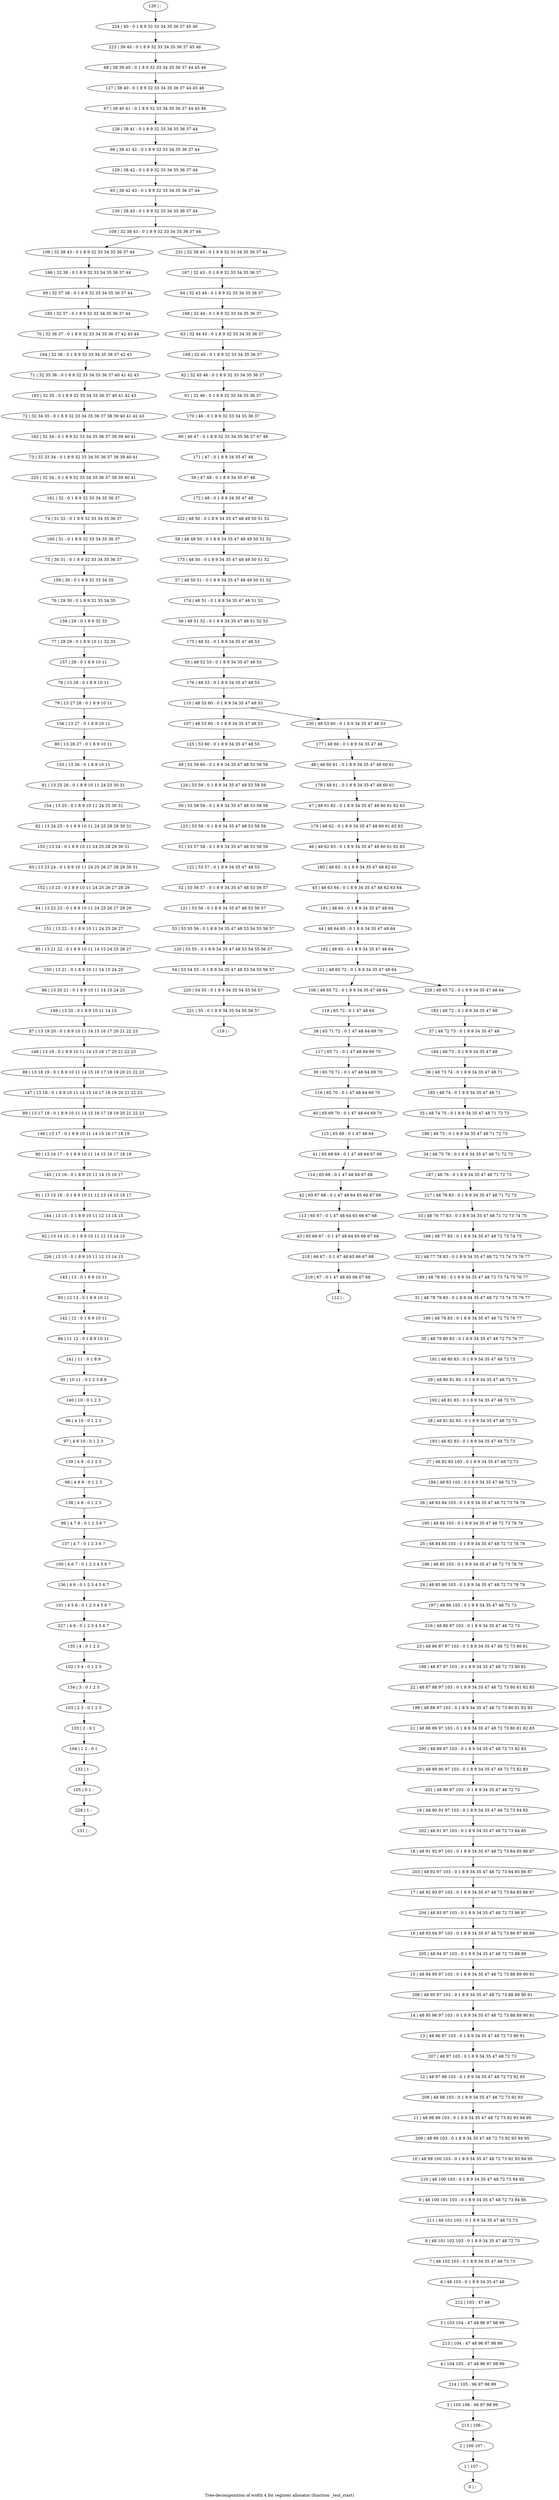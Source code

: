 digraph G {
graph [label="Tree-decomposition of width 4 for register allocator (function _test_start)"]
0[label="0 | : "];
1[label="1 | 107 : "];
2[label="2 | 106 107 : "];
3[label="3 | 105 106 : 96 97 98 99 "];
4[label="4 | 104 105 : 47 48 96 97 98 99 "];
5[label="5 | 103 104 : 47 48 96 97 98 99 "];
6[label="6 | 48 103 : 0 1 8 9 34 35 47 48 "];
7[label="7 | 48 102 103 : 0 1 8 9 34 35 47 48 72 73 "];
8[label="8 | 48 101 102 103 : 0 1 8 9 34 35 47 48 72 73 "];
9[label="9 | 48 100 101 103 : 0 1 8 9 34 35 47 48 72 73 94 95 "];
10[label="10 | 48 99 100 103 : 0 1 8 9 34 35 47 48 72 73 92 93 94 95 "];
11[label="11 | 48 98 99 103 : 0 1 8 9 34 35 47 48 72 73 92 93 94 95 "];
12[label="12 | 48 97 98 103 : 0 1 8 9 34 35 47 48 72 73 92 93 "];
13[label="13 | 48 96 97 103 : 0 1 8 9 34 35 47 48 72 73 90 91 "];
14[label="14 | 48 95 96 97 103 : 0 1 8 9 34 35 47 48 72 73 88 89 90 91 "];
15[label="15 | 48 94 95 97 103 : 0 1 8 9 34 35 47 48 72 73 88 89 90 91 "];
16[label="16 | 48 93 94 97 103 : 0 1 8 9 34 35 47 48 72 73 86 87 88 89 "];
17[label="17 | 48 92 93 97 103 : 0 1 8 9 34 35 47 48 72 73 84 85 86 87 "];
18[label="18 | 48 91 92 97 103 : 0 1 8 9 34 35 47 48 72 73 84 85 86 87 "];
19[label="19 | 48 90 91 97 103 : 0 1 8 9 34 35 47 48 72 73 84 85 "];
20[label="20 | 48 89 90 97 103 : 0 1 8 9 34 35 47 48 72 73 82 83 "];
21[label="21 | 48 88 89 97 103 : 0 1 8 9 34 35 47 48 72 73 80 81 82 83 "];
22[label="22 | 48 87 88 97 103 : 0 1 8 9 34 35 47 48 72 73 80 81 82 83 "];
23[label="23 | 48 86 87 97 103 : 0 1 8 9 34 35 47 48 72 73 80 81 "];
24[label="24 | 48 85 86 103 : 0 1 8 9 34 35 47 48 72 73 78 79 "];
25[label="25 | 48 84 85 103 : 0 1 8 9 34 35 47 48 72 73 78 79 "];
26[label="26 | 48 83 84 103 : 0 1 8 9 34 35 47 48 72 73 78 79 "];
27[label="27 | 48 82 83 103 : 0 1 8 9 34 35 47 48 72 73 "];
28[label="28 | 48 81 82 83 : 0 1 8 9 34 35 47 48 72 73 "];
29[label="29 | 48 80 81 83 : 0 1 8 9 34 35 47 48 72 73 "];
30[label="30 | 48 79 80 83 : 0 1 8 9 34 35 47 48 72 73 76 77 "];
31[label="31 | 48 78 79 83 : 0 1 8 9 34 35 47 48 72 73 74 75 76 77 "];
32[label="32 | 48 77 78 83 : 0 1 8 9 34 35 47 48 72 73 74 75 76 77 "];
33[label="33 | 48 76 77 83 : 0 1 8 9 34 35 47 48 71 72 73 74 75 "];
34[label="34 | 48 75 76 : 0 1 8 9 34 35 47 48 71 72 73 "];
35[label="35 | 48 74 75 : 0 1 8 9 34 35 47 48 71 72 73 "];
36[label="36 | 48 73 74 : 0 1 8 9 34 35 47 48 71 "];
37[label="37 | 48 72 73 : 0 1 8 9 34 35 47 48 "];
38[label="38 | 65 71 72 : 0 1 47 48 64 69 70 "];
39[label="39 | 65 70 71 : 0 1 47 48 64 69 70 "];
40[label="40 | 65 69 70 : 0 1 47 48 64 69 70 "];
41[label="41 | 65 68 69 : 0 1 47 48 64 67 68 "];
42[label="42 | 65 67 68 : 0 1 47 48 64 65 66 67 68 "];
43[label="43 | 65 66 67 : 0 1 47 48 64 65 66 67 68 "];
44[label="44 | 48 64 65 : 0 1 8 9 34 35 47 48 64 "];
45[label="45 | 48 63 64 : 0 1 8 9 34 35 47 48 62 63 64 "];
46[label="46 | 48 62 63 : 0 1 8 9 34 35 47 48 60 61 62 63 "];
47[label="47 | 48 61 62 : 0 1 8 9 34 35 47 48 60 61 62 63 "];
48[label="48 | 48 60 61 : 0 1 8 9 34 35 47 48 60 61 "];
49[label="49 | 53 59 60 : 0 1 8 9 34 35 47 48 53 58 59 "];
50[label="50 | 53 58 59 : 0 1 8 9 34 35 47 48 53 58 59 "];
51[label="51 | 53 57 58 : 0 1 8 9 34 35 47 48 53 58 59 "];
52[label="52 | 53 56 57 : 0 1 8 9 34 35 47 48 53 56 57 "];
53[label="53 | 53 55 56 : 0 1 8 9 34 35 47 48 53 54 55 56 57 "];
54[label="54 | 53 54 55 : 0 1 8 9 34 35 47 48 53 54 55 56 57 "];
55[label="55 | 48 52 53 : 0 1 8 9 34 35 47 48 53 "];
56[label="56 | 48 51 52 : 0 1 8 9 34 35 47 48 51 52 53 "];
57[label="57 | 48 50 51 : 0 1 8 9 34 35 47 48 49 50 51 52 "];
58[label="58 | 48 49 50 : 0 1 8 9 34 35 47 48 49 50 51 52 "];
59[label="59 | 47 48 : 0 1 8 9 34 35 47 48 "];
60[label="60 | 46 47 : 0 1 8 9 32 33 34 35 36 37 47 48 "];
61[label="61 | 32 46 : 0 1 8 9 32 33 34 35 36 37 "];
62[label="62 | 32 45 46 : 0 1 8 9 32 33 34 35 36 37 "];
63[label="63 | 32 44 45 : 0 1 8 9 32 33 34 35 36 37 "];
64[label="64 | 32 43 44 : 0 1 8 9 32 33 34 35 36 37 "];
65[label="65 | 38 42 43 : 0 1 8 9 32 33 34 35 36 37 44 "];
66[label="66 | 38 41 42 : 0 1 8 9 32 33 34 35 36 37 44 "];
67[label="67 | 38 40 41 : 0 1 8 9 32 33 34 35 36 37 44 45 46 "];
68[label="68 | 38 39 40 : 0 1 8 9 32 33 34 35 36 37 44 45 46 "];
69[label="69 | 32 37 38 : 0 1 8 9 32 33 34 35 36 37 44 "];
70[label="70 | 32 36 37 : 0 1 8 9 32 33 34 35 36 37 42 43 44 "];
71[label="71 | 32 35 36 : 0 1 8 9 32 33 34 35 36 37 40 41 42 43 "];
72[label="72 | 32 34 35 : 0 1 8 9 32 33 34 35 36 37 38 39 40 41 42 43 "];
73[label="73 | 32 33 34 : 0 1 8 9 32 33 34 35 36 37 38 39 40 41 "];
74[label="74 | 31 32 : 0 1 8 9 32 33 34 35 36 37 "];
75[label="75 | 30 31 : 0 1 8 9 32 33 34 35 36 37 "];
76[label="76 | 29 30 : 0 1 8 9 32 33 34 35 "];
77[label="77 | 28 29 : 0 1 8 9 10 11 32 33 "];
78[label="78 | 13 28 : 0 1 8 9 10 11 "];
79[label="79 | 13 27 28 : 0 1 8 9 10 11 "];
80[label="80 | 13 26 27 : 0 1 8 9 10 11 "];
81[label="81 | 13 25 26 : 0 1 8 9 10 11 24 25 30 31 "];
82[label="82 | 13 24 25 : 0 1 8 9 10 11 24 25 28 29 30 31 "];
83[label="83 | 13 23 24 : 0 1 8 9 10 11 24 25 26 27 28 29 30 31 "];
84[label="84 | 13 22 23 : 0 1 8 9 10 11 24 25 26 27 28 29 "];
85[label="85 | 13 21 22 : 0 1 8 9 10 11 14 15 24 25 26 27 "];
86[label="86 | 13 20 21 : 0 1 8 9 10 11 14 15 24 25 "];
87[label="87 | 13 19 20 : 0 1 8 9 10 11 14 15 16 17 20 21 22 23 "];
88[label="88 | 13 18 19 : 0 1 8 9 10 11 14 15 16 17 18 19 20 21 22 23 "];
89[label="89 | 13 17 18 : 0 1 8 9 10 11 14 15 16 17 18 19 20 21 22 23 "];
90[label="90 | 13 16 17 : 0 1 8 9 10 11 14 15 16 17 18 19 "];
91[label="91 | 13 15 16 : 0 1 8 9 10 11 12 13 14 15 16 17 "];
92[label="92 | 13 14 15 : 0 1 8 9 10 11 12 13 14 15 "];
93[label="93 | 12 13 : 0 1 8 9 10 11 "];
94[label="94 | 11 12 : 0 1 8 9 10 11 "];
95[label="95 | 10 11 : 0 1 2 3 8 9 "];
96[label="96 | 4 10 : 0 1 2 3 "];
97[label="97 | 4 9 10 : 0 1 2 3 "];
98[label="98 | 4 8 9 : 0 1 2 3 "];
99[label="99 | 4 7 8 : 0 1 2 3 6 7 "];
100[label="100 | 4 6 7 : 0 1 2 3 4 5 6 7 "];
101[label="101 | 4 5 6 : 0 1 2 3 4 5 6 7 "];
102[label="102 | 3 4 : 0 1 2 3 "];
103[label="103 | 2 3 : 0 1 2 3 "];
104[label="104 | 1 2 : 0 1 "];
105[label="105 | 0 1 : "];
106[label="106 | 48 65 72 : 0 1 8 9 34 35 47 48 64 "];
107[label="107 | 48 53 60 : 0 1 8 9 34 35 47 48 53 "];
108[label="108 | 32 38 43 : 0 1 8 9 32 33 34 35 36 37 44 "];
109[label="109 | 32 38 43 : 0 1 8 9 32 33 34 35 36 37 44 "];
110[label="110 | 48 53 60 : 0 1 8 9 34 35 47 48 53 "];
111[label="111 | 48 65 72 : 0 1 8 9 34 35 47 48 64 "];
112[label="112 | : "];
113[label="113 | 65 67 : 0 1 47 48 64 65 66 67 68 "];
114[label="114 | 65 68 : 0 1 47 48 64 67 68 "];
115[label="115 | 65 69 : 0 1 47 48 64 "];
116[label="116 | 65 70 : 0 1 47 48 64 69 70 "];
117[label="117 | 65 71 : 0 1 47 48 64 69 70 "];
118[label="118 | 65 72 : 0 1 47 48 64 "];
119[label="119 | : "];
120[label="120 | 53 55 : 0 1 8 9 34 35 47 48 53 54 55 56 57 "];
121[label="121 | 53 56 : 0 1 8 9 34 35 47 48 53 56 57 "];
122[label="122 | 53 57 : 0 1 8 9 34 35 47 48 53 "];
123[label="123 | 53 58 : 0 1 8 9 34 35 47 48 53 58 59 "];
124[label="124 | 53 59 : 0 1 8 9 34 35 47 48 53 58 59 "];
125[label="125 | 53 60 : 0 1 8 9 34 35 47 48 53 "];
126[label="126 | : "];
127[label="127 | 38 40 : 0 1 8 9 32 33 34 35 36 37 44 45 46 "];
128[label="128 | 38 41 : 0 1 8 9 32 33 34 35 36 37 44 "];
129[label="129 | 38 42 : 0 1 8 9 32 33 34 35 36 37 44 "];
130[label="130 | 38 43 : 0 1 8 9 32 33 34 35 36 37 44 "];
131[label="131 | : "];
132[label="132 | 1 : "];
133[label="133 | 2 : 0 1 "];
134[label="134 | 3 : 0 1 2 3 "];
135[label="135 | 4 : 0 1 2 3 "];
136[label="136 | 4 6 : 0 1 2 3 4 5 6 7 "];
137[label="137 | 4 7 : 0 1 2 3 6 7 "];
138[label="138 | 4 8 : 0 1 2 3 "];
139[label="139 | 4 9 : 0 1 2 3 "];
140[label="140 | 10 : 0 1 2 3 "];
141[label="141 | 11 : 0 1 8 9 "];
142[label="142 | 12 : 0 1 8 9 10 11 "];
143[label="143 | 13 : 0 1 8 9 10 11 "];
144[label="144 | 13 15 : 0 1 8 9 10 11 12 13 14 15 "];
145[label="145 | 13 16 : 0 1 8 9 10 11 14 15 16 17 "];
146[label="146 | 13 17 : 0 1 8 9 10 11 14 15 16 17 18 19 "];
147[label="147 | 13 18 : 0 1 8 9 10 11 14 15 16 17 18 19 20 21 22 23 "];
148[label="148 | 13 19 : 0 1 8 9 10 11 14 15 16 17 20 21 22 23 "];
149[label="149 | 13 20 : 0 1 8 9 10 11 14 15 "];
150[label="150 | 13 21 : 0 1 8 9 10 11 14 15 24 25 "];
151[label="151 | 13 22 : 0 1 8 9 10 11 24 25 26 27 "];
152[label="152 | 13 23 : 0 1 8 9 10 11 24 25 26 27 28 29 "];
153[label="153 | 13 24 : 0 1 8 9 10 11 24 25 28 29 30 31 "];
154[label="154 | 13 25 : 0 1 8 9 10 11 24 25 30 31 "];
155[label="155 | 13 26 : 0 1 8 9 10 11 "];
156[label="156 | 13 27 : 0 1 8 9 10 11 "];
157[label="157 | 28 : 0 1 8 9 10 11 "];
158[label="158 | 29 : 0 1 8 9 32 33 "];
159[label="159 | 30 : 0 1 8 9 32 33 34 35 "];
160[label="160 | 31 : 0 1 8 9 32 33 34 35 36 37 "];
161[label="161 | 32 : 0 1 8 9 32 33 34 35 36 37 "];
162[label="162 | 32 34 : 0 1 8 9 32 33 34 35 36 37 38 39 40 41 "];
163[label="163 | 32 35 : 0 1 8 9 32 33 34 35 36 37 40 41 42 43 "];
164[label="164 | 32 36 : 0 1 8 9 32 33 34 35 36 37 42 43 "];
165[label="165 | 32 37 : 0 1 8 9 32 33 34 35 36 37 44 "];
166[label="166 | 32 38 : 0 1 8 9 32 33 34 35 36 37 44 "];
167[label="167 | 32 43 : 0 1 8 9 32 33 34 35 36 37 "];
168[label="168 | 32 44 : 0 1 8 9 32 33 34 35 36 37 "];
169[label="169 | 32 45 : 0 1 8 9 32 33 34 35 36 37 "];
170[label="170 | 46 : 0 1 8 9 32 33 34 35 36 37 "];
171[label="171 | 47 : 0 1 8 9 34 35 47 48 "];
172[label="172 | 48 : 0 1 8 9 34 35 47 48 "];
173[label="173 | 48 50 : 0 1 8 9 34 35 47 48 49 50 51 52 "];
174[label="174 | 48 51 : 0 1 8 9 34 35 47 48 51 52 "];
175[label="175 | 48 52 : 0 1 8 9 34 35 47 48 53 "];
176[label="176 | 48 53 : 0 1 8 9 34 35 47 48 53 "];
177[label="177 | 48 60 : 0 1 8 9 34 35 47 48 "];
178[label="178 | 48 61 : 0 1 8 9 34 35 47 48 60 61 "];
179[label="179 | 48 62 : 0 1 8 9 34 35 47 48 60 61 62 63 "];
180[label="180 | 48 63 : 0 1 8 9 34 35 47 48 62 63 "];
181[label="181 | 48 64 : 0 1 8 9 34 35 47 48 64 "];
182[label="182 | 48 65 : 0 1 8 9 34 35 47 48 64 "];
183[label="183 | 48 72 : 0 1 8 9 34 35 47 48 "];
184[label="184 | 48 73 : 0 1 8 9 34 35 47 48 "];
185[label="185 | 48 74 : 0 1 8 9 34 35 47 48 71 "];
186[label="186 | 48 75 : 0 1 8 9 34 35 47 48 71 72 73 "];
187[label="187 | 48 76 : 0 1 8 9 34 35 47 48 71 72 73 "];
188[label="188 | 48 77 83 : 0 1 8 9 34 35 47 48 72 73 74 75 "];
189[label="189 | 48 78 83 : 0 1 8 9 34 35 47 48 72 73 74 75 76 77 "];
190[label="190 | 48 79 83 : 0 1 8 9 34 35 47 48 72 73 76 77 "];
191[label="191 | 48 80 83 : 0 1 8 9 34 35 47 48 72 73 "];
192[label="192 | 48 81 83 : 0 1 8 9 34 35 47 48 72 73 "];
193[label="193 | 48 82 83 : 0 1 8 9 34 35 47 48 72 73 "];
194[label="194 | 48 83 103 : 0 1 8 9 34 35 47 48 72 73 "];
195[label="195 | 48 84 103 : 0 1 8 9 34 35 47 48 72 73 78 79 "];
196[label="196 | 48 85 103 : 0 1 8 9 34 35 47 48 72 73 78 79 "];
197[label="197 | 48 86 103 : 0 1 8 9 34 35 47 48 72 73 "];
198[label="198 | 48 87 97 103 : 0 1 8 9 34 35 47 48 72 73 80 81 "];
199[label="199 | 48 88 97 103 : 0 1 8 9 34 35 47 48 72 73 80 81 82 83 "];
200[label="200 | 48 89 97 103 : 0 1 8 9 34 35 47 48 72 73 82 83 "];
201[label="201 | 48 90 97 103 : 0 1 8 9 34 35 47 48 72 73 "];
202[label="202 | 48 91 97 103 : 0 1 8 9 34 35 47 48 72 73 84 85 "];
203[label="203 | 48 92 97 103 : 0 1 8 9 34 35 47 48 72 73 84 85 86 87 "];
204[label="204 | 48 93 97 103 : 0 1 8 9 34 35 47 48 72 73 86 87 "];
205[label="205 | 48 94 97 103 : 0 1 8 9 34 35 47 48 72 73 88 89 "];
206[label="206 | 48 95 97 103 : 0 1 8 9 34 35 47 48 72 73 88 89 90 91 "];
207[label="207 | 48 97 103 : 0 1 8 9 34 35 47 48 72 73 "];
208[label="208 | 48 98 103 : 0 1 8 9 34 35 47 48 72 73 92 93 "];
209[label="209 | 48 99 103 : 0 1 8 9 34 35 47 48 72 73 92 93 94 95 "];
210[label="210 | 48 100 103 : 0 1 8 9 34 35 47 48 72 73 94 95 "];
211[label="211 | 48 101 103 : 0 1 8 9 34 35 47 48 72 73 "];
212[label="212 | 103 : 47 48 "];
213[label="213 | 104 : 47 48 96 97 98 99 "];
214[label="214 | 105 : 96 97 98 99 "];
215[label="215 | 106 : "];
216[label="216 | 48 86 97 103 : 0 1 8 9 34 35 47 48 72 73 "];
217[label="217 | 48 76 83 : 0 1 8 9 34 35 47 48 71 72 73 "];
218[label="218 | 66 67 : 0 1 47 48 65 66 67 68 "];
219[label="219 | 67 : 0 1 47 48 65 66 67 68 "];
220[label="220 | 54 55 : 0 1 8 9 34 35 54 55 56 57 "];
221[label="221 | 55 : 0 1 8 9 34 35 54 55 56 57 "];
222[label="222 | 48 50 : 0 1 8 9 34 35 47 48 49 50 51 52 "];
223[label="223 | 39 40 : 0 1 8 9 32 33 34 35 36 37 45 46 "];
224[label="224 | 40 : 0 1 8 9 32 33 34 35 36 37 45 46 "];
225[label="225 | 32 34 : 0 1 8 9 32 33 34 35 36 37 38 39 40 41 "];
226[label="226 | 13 15 : 0 1 8 9 10 11 12 13 14 15 "];
227[label="227 | 4 6 : 0 1 2 3 4 5 6 7 "];
228[label="228 | 1 : "];
229[label="229 | 48 65 72 : 0 1 8 9 34 35 47 48 64 "];
230[label="230 | 48 53 60 : 0 1 8 9 34 35 47 48 53 "];
231[label="231 | 32 38 43 : 0 1 8 9 32 33 34 35 36 37 44 "];
78->79 ;
96->97 ;
113->43 ;
42->113 ;
114->42 ;
41->114 ;
115->41 ;
40->115 ;
116->40 ;
39->116 ;
117->39 ;
38->117 ;
118->38 ;
106->118 ;
120->54 ;
53->120 ;
121->53 ;
52->121 ;
122->52 ;
51->122 ;
123->51 ;
50->123 ;
124->50 ;
49->124 ;
125->49 ;
107->125 ;
132->105 ;
104->132 ;
133->104 ;
103->133 ;
134->103 ;
102->134 ;
135->102 ;
136->101 ;
100->136 ;
137->100 ;
99->137 ;
138->99 ;
98->138 ;
139->98 ;
97->139 ;
140->96 ;
95->140 ;
141->95 ;
94->141 ;
142->94 ;
93->142 ;
143->93 ;
144->92 ;
91->144 ;
145->91 ;
90->145 ;
146->90 ;
89->146 ;
147->89 ;
88->147 ;
148->88 ;
87->148 ;
149->87 ;
86->149 ;
150->86 ;
85->150 ;
151->85 ;
84->151 ;
152->84 ;
83->152 ;
153->83 ;
82->153 ;
154->82 ;
81->154 ;
155->81 ;
80->155 ;
156->80 ;
79->156 ;
157->78 ;
77->157 ;
158->77 ;
76->158 ;
159->76 ;
75->159 ;
160->75 ;
74->160 ;
161->74 ;
162->73 ;
72->162 ;
163->72 ;
71->163 ;
164->71 ;
70->164 ;
165->70 ;
69->165 ;
166->69 ;
109->166 ;
43->218 ;
219->112 ;
218->219 ;
54->220 ;
221->119 ;
220->221 ;
225->161 ;
73->225 ;
226->143 ;
92->226 ;
227->135 ;
101->227 ;
228->131 ;
105->228 ;
126->224 ;
224->223 ;
223->68 ;
68->127 ;
127->67 ;
67->128 ;
128->66 ;
66->129 ;
129->65 ;
65->130 ;
130->108 ;
167->64 ;
64->168 ;
168->63 ;
63->169 ;
169->62 ;
62->61 ;
61->170 ;
170->60 ;
60->171 ;
171->59 ;
59->172 ;
172->222 ;
222->58 ;
58->173 ;
173->57 ;
57->174 ;
174->56 ;
56->175 ;
175->55 ;
55->176 ;
176->110 ;
177->48 ;
48->178 ;
178->47 ;
47->179 ;
179->46 ;
46->180 ;
180->45 ;
45->181 ;
181->44 ;
44->182 ;
182->111 ;
183->37 ;
37->184 ;
184->36 ;
36->185 ;
185->35 ;
35->186 ;
186->34 ;
34->187 ;
187->217 ;
217->33 ;
33->188 ;
188->32 ;
32->189 ;
189->31 ;
31->190 ;
190->30 ;
30->191 ;
191->29 ;
29->192 ;
192->28 ;
28->193 ;
193->27 ;
27->194 ;
194->26 ;
26->195 ;
195->25 ;
25->196 ;
196->24 ;
24->197 ;
197->216 ;
216->23 ;
23->198 ;
198->22 ;
22->199 ;
199->21 ;
21->200 ;
200->20 ;
20->201 ;
201->19 ;
19->202 ;
202->18 ;
18->203 ;
203->17 ;
17->204 ;
204->16 ;
16->205 ;
205->15 ;
15->206 ;
206->14 ;
14->13 ;
13->207 ;
207->12 ;
12->208 ;
208->11 ;
11->209 ;
209->10 ;
10->210 ;
210->9 ;
9->211 ;
211->8 ;
8->7 ;
7->6 ;
6->212 ;
212->5 ;
5->213 ;
213->4 ;
4->214 ;
214->3 ;
3->215 ;
215->2 ;
2->1 ;
1->0 ;
229->183 ;
230->177 ;
231->167 ;
111->106 ;
111->229 ;
110->107 ;
110->230 ;
108->109 ;
108->231 ;
}
